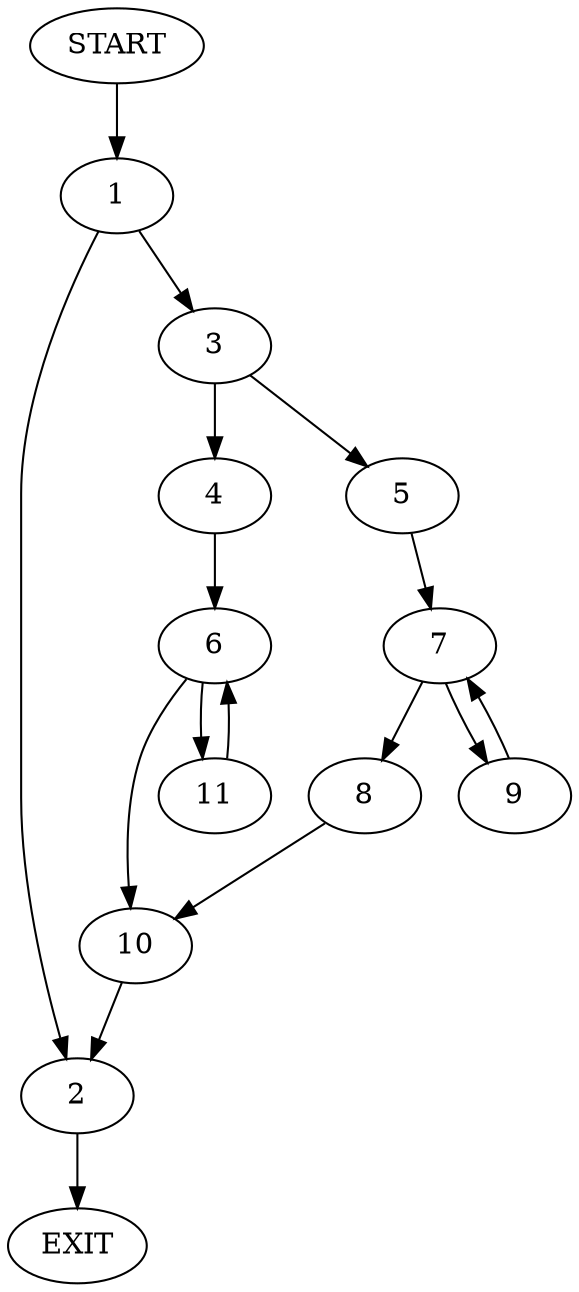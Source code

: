 digraph {
0 [label="START"]
12 [label="EXIT"]
0 -> 1
1 -> 2
1 -> 3
2 -> 12
3 -> 4
3 -> 5
4 -> 6
5 -> 7
7 -> 8
7 -> 9
9 -> 7
8 -> 10
10 -> 2
6 -> 11
6 -> 10
11 -> 6
}
